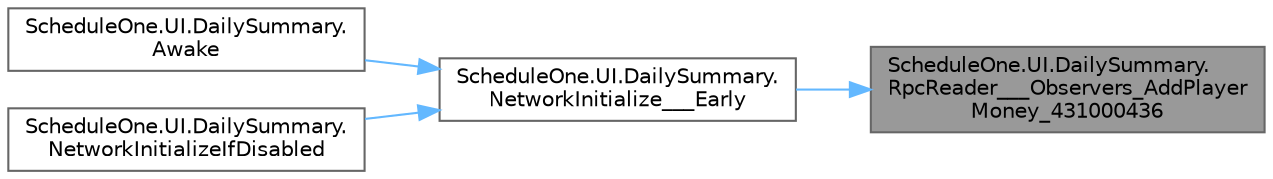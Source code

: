 digraph "ScheduleOne.UI.DailySummary.RpcReader___Observers_AddPlayerMoney_431000436"
{
 // LATEX_PDF_SIZE
  bgcolor="transparent";
  edge [fontname=Helvetica,fontsize=10,labelfontname=Helvetica,labelfontsize=10];
  node [fontname=Helvetica,fontsize=10,shape=box,height=0.2,width=0.4];
  rankdir="RL";
  Node1 [id="Node000001",label="ScheduleOne.UI.DailySummary.\lRpcReader___Observers_AddPlayer\lMoney_431000436",height=0.2,width=0.4,color="gray40", fillcolor="grey60", style="filled", fontcolor="black",tooltip=" "];
  Node1 -> Node2 [id="edge1_Node000001_Node000002",dir="back",color="steelblue1",style="solid",tooltip=" "];
  Node2 [id="Node000002",label="ScheduleOne.UI.DailySummary.\lNetworkInitialize___Early",height=0.2,width=0.4,color="grey40", fillcolor="white", style="filled",URL="$class_schedule_one_1_1_u_i_1_1_daily_summary.html#a16d717f0182cc3beacbd029d0a69456d",tooltip=" "];
  Node2 -> Node3 [id="edge2_Node000002_Node000003",dir="back",color="steelblue1",style="solid",tooltip=" "];
  Node3 [id="Node000003",label="ScheduleOne.UI.DailySummary.\lAwake",height=0.2,width=0.4,color="grey40", fillcolor="white", style="filled",URL="$class_schedule_one_1_1_u_i_1_1_daily_summary.html#a4f0f2fbd24665417df9c8211caeb9ac7",tooltip=" "];
  Node2 -> Node4 [id="edge3_Node000002_Node000004",dir="back",color="steelblue1",style="solid",tooltip=" "];
  Node4 [id="Node000004",label="ScheduleOne.UI.DailySummary.\lNetworkInitializeIfDisabled",height=0.2,width=0.4,color="grey40", fillcolor="white", style="filled",URL="$class_schedule_one_1_1_u_i_1_1_daily_summary.html#a075faf8fc8c76c2bfa57b6c802ae2761",tooltip=" "];
}
